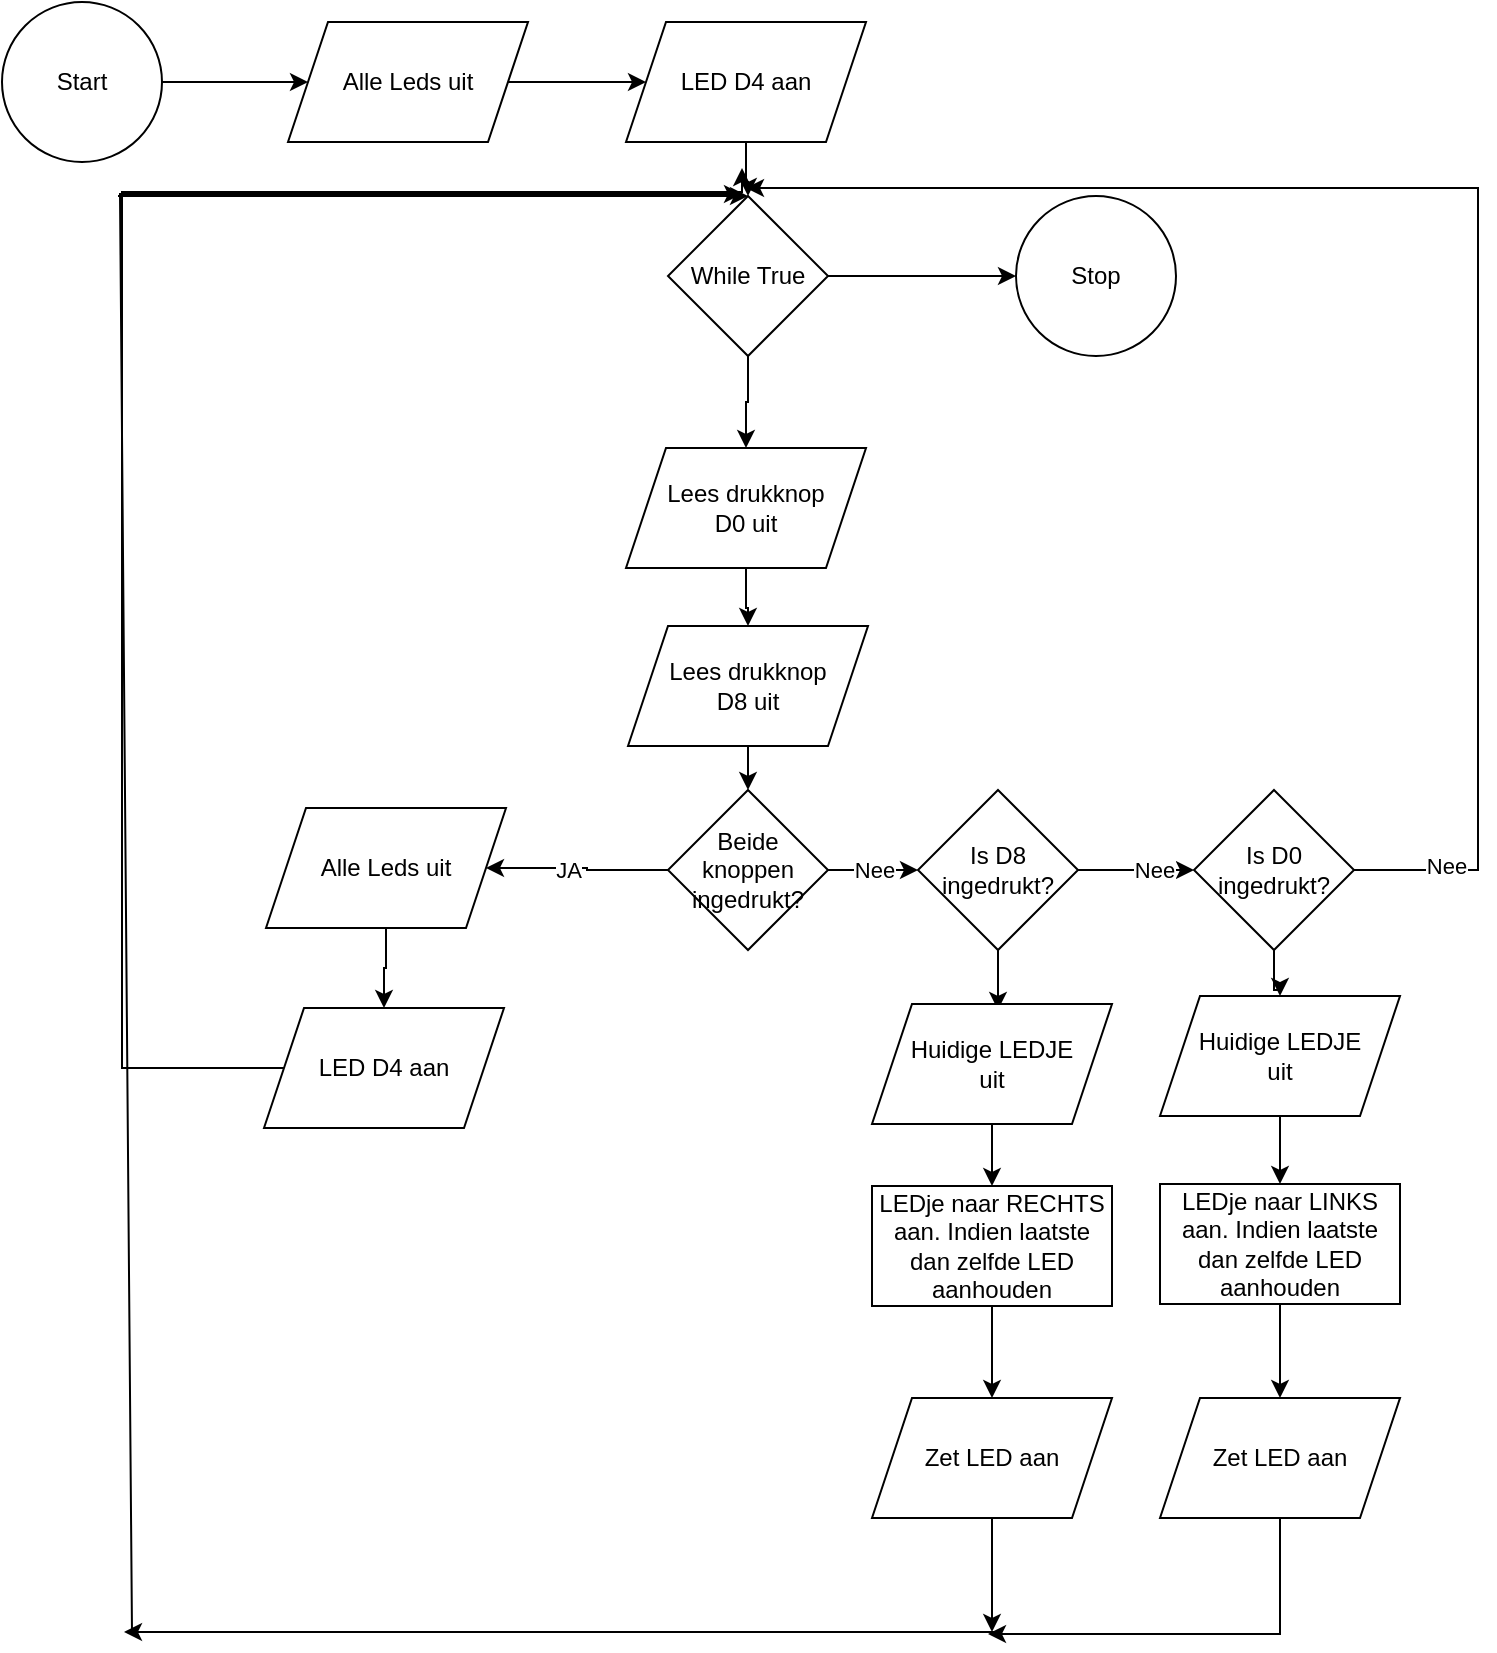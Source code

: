 <mxfile version="15.8.7" type="device"><diagram id="oovF-YdLUsyDMnNCE0XE" name="Page-1"><mxGraphModel dx="1038" dy="649" grid="0" gridSize="10" guides="0" tooltips="1" connect="1" arrows="1" fold="1" page="1" pageScale="1" pageWidth="827" pageHeight="1169" math="0" shadow="0"><root><mxCell id="0"/><mxCell id="1" parent="0"/><mxCell id="RAhkKfrFIjI1aaNl-JXi-19" value="" style="edgeStyle=orthogonalEdgeStyle;rounded=0;orthogonalLoop=1;jettySize=auto;html=1;" parent="1" source="RAhkKfrFIjI1aaNl-JXi-1" target="RAhkKfrFIjI1aaNl-JXi-17" edge="1"><mxGeometry relative="1" as="geometry"/></mxCell><mxCell id="RAhkKfrFIjI1aaNl-JXi-1" value="Start" style="ellipse;whiteSpace=wrap;html=1;aspect=fixed;" parent="1" vertex="1"><mxGeometry x="46" y="23" width="80" height="80" as="geometry"/></mxCell><mxCell id="RAhkKfrFIjI1aaNl-JXi-7" value="" style="edgeStyle=orthogonalEdgeStyle;rounded=0;orthogonalLoop=1;jettySize=auto;html=1;" parent="1" source="RAhkKfrFIjI1aaNl-JXi-3" target="RAhkKfrFIjI1aaNl-JXi-6" edge="1"><mxGeometry relative="1" as="geometry"/></mxCell><mxCell id="RAhkKfrFIjI1aaNl-JXi-3" value="Lees drukknop &lt;br&gt;D0 uit" style="shape=parallelogram;perimeter=parallelogramPerimeter;whiteSpace=wrap;html=1;fixedSize=1;" parent="1" vertex="1"><mxGeometry x="358" y="246" width="120" height="60" as="geometry"/></mxCell><mxCell id="RAhkKfrFIjI1aaNl-JXi-12" value="" style="edgeStyle=orthogonalEdgeStyle;rounded=0;orthogonalLoop=1;jettySize=auto;html=1;" parent="1" source="RAhkKfrFIjI1aaNl-JXi-6" target="RAhkKfrFIjI1aaNl-JXi-8" edge="1"><mxGeometry relative="1" as="geometry"/></mxCell><mxCell id="RAhkKfrFIjI1aaNl-JXi-6" value="Lees drukknop &lt;br&gt;D8 uit" style="shape=parallelogram;perimeter=parallelogramPerimeter;whiteSpace=wrap;html=1;fixedSize=1;" parent="1" vertex="1"><mxGeometry x="359" y="335" width="120" height="60" as="geometry"/></mxCell><mxCell id="RAhkKfrFIjI1aaNl-JXi-15" value="" style="edgeStyle=orthogonalEdgeStyle;rounded=0;orthogonalLoop=1;jettySize=auto;html=1;" parent="1" source="RAhkKfrFIjI1aaNl-JXi-8" target="RAhkKfrFIjI1aaNl-JXi-13" edge="1"><mxGeometry relative="1" as="geometry"/></mxCell><mxCell id="RAhkKfrFIjI1aaNl-JXi-23" value="JA" style="edgeLabel;html=1;align=center;verticalAlign=middle;resizable=0;points=[];" parent="RAhkKfrFIjI1aaNl-JXi-15" vertex="1" connectable="0"><mxGeometry x="0.118" y="1" relative="1" as="geometry"><mxPoint as="offset"/></mxGeometry></mxCell><mxCell id="RAhkKfrFIjI1aaNl-JXi-26" value="Nee" style="edgeStyle=orthogonalEdgeStyle;rounded=0;orthogonalLoop=1;jettySize=auto;html=1;" parent="1" source="RAhkKfrFIjI1aaNl-JXi-8" target="RAhkKfrFIjI1aaNl-JXi-24" edge="1"><mxGeometry relative="1" as="geometry"/></mxCell><mxCell id="RAhkKfrFIjI1aaNl-JXi-8" value="Beide knoppen ingedrukt?" style="rhombus;whiteSpace=wrap;html=1;" parent="1" vertex="1"><mxGeometry x="379" y="417" width="80" height="80" as="geometry"/></mxCell><mxCell id="RAhkKfrFIjI1aaNl-JXi-16" value="" style="edgeStyle=orthogonalEdgeStyle;rounded=0;orthogonalLoop=1;jettySize=auto;html=1;" parent="1" source="RAhkKfrFIjI1aaNl-JXi-13" target="RAhkKfrFIjI1aaNl-JXi-14" edge="1"><mxGeometry relative="1" as="geometry"/></mxCell><mxCell id="RAhkKfrFIjI1aaNl-JXi-13" value="Alle Leds uit" style="shape=parallelogram;perimeter=parallelogramPerimeter;whiteSpace=wrap;html=1;fixedSize=1;" parent="1" vertex="1"><mxGeometry x="178" y="426" width="120" height="60" as="geometry"/></mxCell><mxCell id="FvLIB45a8wLUVAoa-lGy-1" style="edgeStyle=orthogonalEdgeStyle;rounded=0;orthogonalLoop=1;jettySize=auto;html=1;" edge="1" parent="1" source="RAhkKfrFIjI1aaNl-JXi-14"><mxGeometry relative="1" as="geometry"><mxPoint x="416" y="106" as="targetPoint"/><Array as="points"><mxPoint x="106" y="556"/><mxPoint x="106" y="118"/><mxPoint x="416" y="118"/></Array></mxGeometry></mxCell><mxCell id="RAhkKfrFIjI1aaNl-JXi-14" value="LED D4 aan" style="shape=parallelogram;perimeter=parallelogramPerimeter;whiteSpace=wrap;html=1;fixedSize=1;" parent="1" vertex="1"><mxGeometry x="177" y="526" width="120" height="60" as="geometry"/></mxCell><mxCell id="RAhkKfrFIjI1aaNl-JXi-20" value="" style="edgeStyle=orthogonalEdgeStyle;rounded=0;orthogonalLoop=1;jettySize=auto;html=1;" parent="1" source="RAhkKfrFIjI1aaNl-JXi-17" target="RAhkKfrFIjI1aaNl-JXi-18" edge="1"><mxGeometry relative="1" as="geometry"/></mxCell><mxCell id="RAhkKfrFIjI1aaNl-JXi-17" value="Alle Leds uit" style="shape=parallelogram;perimeter=parallelogramPerimeter;whiteSpace=wrap;html=1;fixedSize=1;" parent="1" vertex="1"><mxGeometry x="189" y="33" width="120" height="60" as="geometry"/></mxCell><mxCell id="RAhkKfrFIjI1aaNl-JXi-66" value="" style="edgeStyle=orthogonalEdgeStyle;rounded=0;orthogonalLoop=1;jettySize=auto;html=1;" parent="1" source="RAhkKfrFIjI1aaNl-JXi-18" target="RAhkKfrFIjI1aaNl-JXi-63" edge="1"><mxGeometry relative="1" as="geometry"/></mxCell><mxCell id="RAhkKfrFIjI1aaNl-JXi-18" value="LED D4 aan" style="shape=parallelogram;perimeter=parallelogramPerimeter;whiteSpace=wrap;html=1;fixedSize=1;" parent="1" vertex="1"><mxGeometry x="358" y="33" width="120" height="60" as="geometry"/></mxCell><mxCell id="RAhkKfrFIjI1aaNl-JXi-28" value="" style="edgeStyle=orthogonalEdgeStyle;rounded=0;orthogonalLoop=1;jettySize=auto;html=1;" parent="1" source="RAhkKfrFIjI1aaNl-JXi-24" target="RAhkKfrFIjI1aaNl-JXi-27" edge="1"><mxGeometry relative="1" as="geometry"/></mxCell><mxCell id="RAhkKfrFIjI1aaNl-JXi-29" value="Nee" style="edgeLabel;html=1;align=center;verticalAlign=middle;resizable=0;points=[];" parent="RAhkKfrFIjI1aaNl-JXi-28" vertex="1" connectable="0"><mxGeometry x="0.317" relative="1" as="geometry"><mxPoint as="offset"/></mxGeometry></mxCell><mxCell id="RAhkKfrFIjI1aaNl-JXi-34" value="" style="edgeStyle=orthogonalEdgeStyle;rounded=0;orthogonalLoop=1;jettySize=auto;html=1;" parent="1" source="RAhkKfrFIjI1aaNl-JXi-24" edge="1"><mxGeometry relative="1" as="geometry"><mxPoint x="544" y="527" as="targetPoint"/></mxGeometry></mxCell><mxCell id="RAhkKfrFIjI1aaNl-JXi-24" value="Is D8 ingedrukt?" style="rhombus;whiteSpace=wrap;html=1;" parent="1" vertex="1"><mxGeometry x="504" y="417" width="80" height="80" as="geometry"/></mxCell><mxCell id="RAhkKfrFIjI1aaNl-JXi-30" style="edgeStyle=orthogonalEdgeStyle;rounded=0;orthogonalLoop=1;jettySize=auto;html=1;" parent="1" source="RAhkKfrFIjI1aaNl-JXi-27" edge="1"><mxGeometry relative="1" as="geometry"><mxPoint x="418" y="116" as="targetPoint"/><Array as="points"><mxPoint x="784" y="457"/><mxPoint x="784" y="116"/></Array></mxGeometry></mxCell><mxCell id="RAhkKfrFIjI1aaNl-JXi-31" value="Nee" style="edgeLabel;html=1;align=center;verticalAlign=middle;resizable=0;points=[];" parent="RAhkKfrFIjI1aaNl-JXi-30" vertex="1" connectable="0"><mxGeometry x="-0.88" y="2" relative="1" as="geometry"><mxPoint as="offset"/></mxGeometry></mxCell><mxCell id="RAhkKfrFIjI1aaNl-JXi-43" value="" style="edgeStyle=orthogonalEdgeStyle;rounded=0;orthogonalLoop=1;jettySize=auto;html=1;" parent="1" source="RAhkKfrFIjI1aaNl-JXi-27" target="RAhkKfrFIjI1aaNl-JXi-42" edge="1"><mxGeometry relative="1" as="geometry"/></mxCell><mxCell id="RAhkKfrFIjI1aaNl-JXi-27" value="Is D0 ingedrukt?" style="rhombus;whiteSpace=wrap;html=1;" parent="1" vertex="1"><mxGeometry x="642" y="417" width="80" height="80" as="geometry"/></mxCell><mxCell id="RAhkKfrFIjI1aaNl-JXi-51" value="" style="edgeStyle=orthogonalEdgeStyle;rounded=0;orthogonalLoop=1;jettySize=auto;html=1;" parent="1" source="RAhkKfrFIjI1aaNl-JXi-40" target="RAhkKfrFIjI1aaNl-JXi-45" edge="1"><mxGeometry relative="1" as="geometry"/></mxCell><mxCell id="RAhkKfrFIjI1aaNl-JXi-40" value="Huidige LEDJE &lt;br&gt;uit" style="shape=parallelogram;perimeter=parallelogramPerimeter;whiteSpace=wrap;html=1;fixedSize=1;" parent="1" vertex="1"><mxGeometry x="481" y="524" width="120" height="60" as="geometry"/></mxCell><mxCell id="RAhkKfrFIjI1aaNl-JXi-52" value="" style="edgeStyle=orthogonalEdgeStyle;rounded=0;orthogonalLoop=1;jettySize=auto;html=1;" parent="1" source="RAhkKfrFIjI1aaNl-JXi-42" target="RAhkKfrFIjI1aaNl-JXi-46" edge="1"><mxGeometry relative="1" as="geometry"/></mxCell><mxCell id="RAhkKfrFIjI1aaNl-JXi-42" value="Huidige LEDJE &lt;br&gt;uit" style="shape=parallelogram;perimeter=parallelogramPerimeter;whiteSpace=wrap;html=1;fixedSize=1;" parent="1" vertex="1"><mxGeometry x="625" y="520" width="120" height="60" as="geometry"/></mxCell><mxCell id="RAhkKfrFIjI1aaNl-JXi-53" value="" style="edgeStyle=orthogonalEdgeStyle;rounded=0;orthogonalLoop=1;jettySize=auto;html=1;" parent="1" source="RAhkKfrFIjI1aaNl-JXi-45" target="RAhkKfrFIjI1aaNl-JXi-47" edge="1"><mxGeometry relative="1" as="geometry"/></mxCell><mxCell id="RAhkKfrFIjI1aaNl-JXi-45" value="LEDje naar RECHTS aan. Indien laatste dan zelfde LED aanhouden" style="rounded=0;whiteSpace=wrap;html=1;" parent="1" vertex="1"><mxGeometry x="481" y="615" width="120" height="60" as="geometry"/></mxCell><mxCell id="RAhkKfrFIjI1aaNl-JXi-54" value="" style="edgeStyle=orthogonalEdgeStyle;rounded=0;orthogonalLoop=1;jettySize=auto;html=1;" parent="1" source="RAhkKfrFIjI1aaNl-JXi-46" target="RAhkKfrFIjI1aaNl-JXi-49" edge="1"><mxGeometry relative="1" as="geometry"/></mxCell><mxCell id="RAhkKfrFIjI1aaNl-JXi-46" value="LEDje naar LINKS aan. Indien laatste dan zelfde LED aanhouden" style="rounded=0;whiteSpace=wrap;html=1;" parent="1" vertex="1"><mxGeometry x="625" y="614" width="120" height="60" as="geometry"/></mxCell><mxCell id="RAhkKfrFIjI1aaNl-JXi-55" style="edgeStyle=orthogonalEdgeStyle;rounded=0;orthogonalLoop=1;jettySize=auto;html=1;" parent="1" source="RAhkKfrFIjI1aaNl-JXi-47" edge="1"><mxGeometry relative="1" as="geometry"><mxPoint x="541" y="838" as="targetPoint"/></mxGeometry></mxCell><mxCell id="RAhkKfrFIjI1aaNl-JXi-47" value="Zet LED aan" style="shape=parallelogram;perimeter=parallelogramPerimeter;whiteSpace=wrap;html=1;fixedSize=1;" parent="1" vertex="1"><mxGeometry x="481" y="721" width="120" height="60" as="geometry"/></mxCell><mxCell id="RAhkKfrFIjI1aaNl-JXi-59" style="edgeStyle=orthogonalEdgeStyle;rounded=0;orthogonalLoop=1;jettySize=auto;html=1;" parent="1" source="RAhkKfrFIjI1aaNl-JXi-49" edge="1"><mxGeometry relative="1" as="geometry"><mxPoint x="539" y="839" as="targetPoint"/><Array as="points"><mxPoint x="685" y="839"/></Array></mxGeometry></mxCell><mxCell id="RAhkKfrFIjI1aaNl-JXi-49" value="Zet LED aan" style="shape=parallelogram;perimeter=parallelogramPerimeter;whiteSpace=wrap;html=1;fixedSize=1;" parent="1" vertex="1"><mxGeometry x="625" y="721" width="120" height="60" as="geometry"/></mxCell><mxCell id="RAhkKfrFIjI1aaNl-JXi-57" value="" style="endArrow=classic;html=1;rounded=0;" parent="1" edge="1"><mxGeometry width="50" height="50" relative="1" as="geometry"><mxPoint x="542" y="838" as="sourcePoint"/><mxPoint x="107" y="838" as="targetPoint"/></mxGeometry></mxCell><mxCell id="RAhkKfrFIjI1aaNl-JXi-58" value="" style="endArrow=classic;html=1;rounded=0;" parent="1" edge="1"><mxGeometry width="50" height="50" relative="1" as="geometry"><mxPoint x="111" y="838" as="sourcePoint"/><mxPoint x="416" y="119" as="targetPoint"/><Array as="points"><mxPoint x="105" y="119"/></Array></mxGeometry></mxCell><mxCell id="RAhkKfrFIjI1aaNl-JXi-65" value="" style="edgeStyle=orthogonalEdgeStyle;rounded=0;orthogonalLoop=1;jettySize=auto;html=1;" parent="1" source="RAhkKfrFIjI1aaNl-JXi-63" target="RAhkKfrFIjI1aaNl-JXi-64" edge="1"><mxGeometry relative="1" as="geometry"/></mxCell><mxCell id="RAhkKfrFIjI1aaNl-JXi-67" value="" style="edgeStyle=orthogonalEdgeStyle;rounded=0;orthogonalLoop=1;jettySize=auto;html=1;" parent="1" source="RAhkKfrFIjI1aaNl-JXi-63" target="RAhkKfrFIjI1aaNl-JXi-3" edge="1"><mxGeometry relative="1" as="geometry"/></mxCell><mxCell id="RAhkKfrFIjI1aaNl-JXi-63" value="While True" style="rhombus;whiteSpace=wrap;html=1;" parent="1" vertex="1"><mxGeometry x="379" y="120" width="80" height="80" as="geometry"/></mxCell><mxCell id="RAhkKfrFIjI1aaNl-JXi-64" value="Stop" style="ellipse;whiteSpace=wrap;html=1;aspect=fixed;" parent="1" vertex="1"><mxGeometry x="553" y="120" width="80" height="80" as="geometry"/></mxCell><mxCell id="RAhkKfrFIjI1aaNl-JXi-68" value="" style="endArrow=classic;html=1;rounded=0;entryX=0.5;entryY=0;entryDx=0;entryDy=0;" parent="1" target="RAhkKfrFIjI1aaNl-JXi-63" edge="1"><mxGeometry width="50" height="50" relative="1" as="geometry"><mxPoint x="104" y="120" as="sourcePoint"/><mxPoint x="437" y="429" as="targetPoint"/><Array as="points"><mxPoint x="310" y="120"/></Array></mxGeometry></mxCell></root></mxGraphModel></diagram></mxfile>